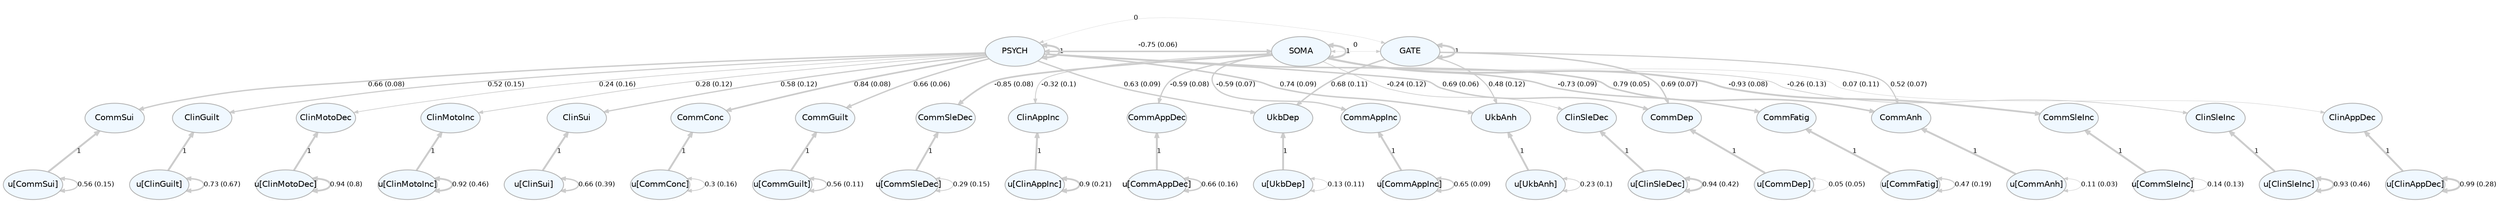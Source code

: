 digraph {

graph [layout = "dot",
       rankdir = "TB",
       outputorder = "edgesfirst",
       bgcolor = "white"]

node [fontname = "Helvetica",
      fontsize = "10",
      shape = "circle",
      fixedsize = "true",
      width = "0.5",
      style = "filled",
      fillcolor = "aliceblue",
      color = "gray70",
      fontcolor = "gray50"]

edge [fontname = "Helvetica",
     fontsize = "8",
     len = "1.5",
     color = "gray80",
     arrowsize = "0.5"]

rankdir = TB;
{rank=min; 1; 2; 3;}
{rank=same; 24; 25; 26; 27; 28; 29; 30; 31; 32; 33; 34; 35; 36; 37; 38; 39; 40; 41; 42; 43;}
{rank=max; 4; 5; 6; 7; 8; 9; 10; 11; 12; 13; 14; 15; 16; 17; 18; 19; 20; 21; 22; 23;}

  "1" [label = "GATE", shape = "oval", width = "1", fontcolor = "black"] 
  "2" [label = "PSYCH", shape = "oval", width = "1", fontcolor = "black"] 
  "3" [label = "SOMA", shape = "oval", width = "1", fontcolor = "black"] 
  "4" [label = "u[ClinAppDec]", shape = "oval", width = "1", fontcolor = "black"] 
  "5" [label = "u[ClinAppInc]", shape = "oval", width = "1", fontcolor = "black"] 
  "6" [label = "u[ClinGuilt]", shape = "oval", width = "1", fontcolor = "black"] 
  "7" [label = "u[ClinMotoDec]", shape = "oval", width = "1", fontcolor = "black"] 
  "8" [label = "u[ClinMotoInc]", shape = "oval", width = "1", fontcolor = "black"] 
  "9" [label = "u[ClinSleDec]", shape = "oval", width = "1", fontcolor = "black"] 
  "10" [label = "u[ClinSleInc]", shape = "oval", width = "1", fontcolor = "black"] 
  "11" [label = "u[ClinSui]", shape = "oval", width = "1", fontcolor = "black"] 
  "12" [label = "u[CommAnh]", shape = "oval", width = "1", fontcolor = "black"] 
  "13" [label = "u[CommAppDec]", shape = "oval", width = "1", fontcolor = "black"] 
  "14" [label = "u[CommAppInc]", shape = "oval", width = "1", fontcolor = "black"] 
  "15" [label = "u[CommConc]", shape = "oval", width = "1", fontcolor = "black"] 
  "16" [label = "u[CommDep]", shape = "oval", width = "1", fontcolor = "black"] 
  "17" [label = "u[CommFatig]", shape = "oval", width = "1", fontcolor = "black"] 
  "18" [label = "u[CommGuilt]", shape = "oval", width = "1", fontcolor = "black"] 
  "19" [label = "u[CommSleDec]", shape = "oval", width = "1", fontcolor = "black"] 
  "20" [label = "u[CommSleInc]", shape = "oval", width = "1", fontcolor = "black"] 
  "21" [label = "u[CommSui]", shape = "oval", width = "1", fontcolor = "black"] 
  "22" [label = "u[UkbAnh]", shape = "oval", width = "1", fontcolor = "black"] 
  "23" [label = "u[UkbDep]", shape = "oval", width = "1", fontcolor = "black"] 
  "24" [label = "CommAnh", shape = "oval", width = "1", fontcolor = "black"] 
  "25" [label = "CommDep", shape = "oval", width = "1", fontcolor = "black"] 
  "26" [label = "UkbAnh", shape = "oval", width = "1", fontcolor = "black"] 
  "27" [label = "UkbDep", shape = "oval", width = "1", fontcolor = "black"] 
  "28" [label = "ClinGuilt", shape = "oval", width = "1", fontcolor = "black"] 
  "29" [label = "ClinMotoDec", shape = "oval", width = "1", fontcolor = "black"] 
  "30" [label = "ClinMotoInc", shape = "oval", width = "1", fontcolor = "black"] 
  "31" [label = "ClinSui", shape = "oval", width = "1", fontcolor = "black"] 
  "32" [label = "CommConc", shape = "oval", width = "1", fontcolor = "black"] 
  "33" [label = "CommGuilt", shape = "oval", width = "1", fontcolor = "black"] 
  "34" [label = "CommSui", shape = "oval", width = "1", fontcolor = "black"] 
  "35" [label = "ClinAppDec", shape = "oval", width = "1", fontcolor = "black"] 
  "36" [label = "ClinAppInc", shape = "oval", width = "1", fontcolor = "black"] 
  "37" [label = "ClinSleDec", shape = "oval", width = "1", fontcolor = "black"] 
  "38" [label = "ClinSleInc", shape = "oval", width = "1", fontcolor = "black"] 
  "39" [label = "CommAppDec", shape = "oval", width = "1", fontcolor = "black"] 
  "40" [label = "CommAppInc", shape = "oval", width = "1", fontcolor = "black"] 
  "41" [label = "CommFatig", shape = "oval", width = "1", fontcolor = "black"] 
  "42" [label = "CommSleDec", shape = "oval", width = "1", fontcolor = "black"] 
  "43" [label = "CommSleInc", shape = "oval", width = "1", fontcolor = "black"] 
"1"->"24" [label = "0.52 (0.07)", penwidth = "1.34815285380501", dir = "forward"] 
"1"->"25" [label = "0.69 (0.07)", penwidth = "1.68263538075662", dir = "forward"] 
"1"->"1" [label = "1", penwidth = "2.3", dir = "both"] 
"1"->"26" [label = "0.48 (0.12)", penwidth = "1.26444082151405", dir = "forward"] 
"1"->"27" [label = "0.68 (0.11)", penwidth = "1.66724999579702", dir = "forward"] 
"2"->"28" [label = "0.52 (0.15)", penwidth = "1.3380953455304", dir = "forward"] 
"2"->"29" [label = "0.24 (0.16)", penwidth = "0.771638683845683", dir = "forward"] 
"2"->"30" [label = "0.28 (0.12)", penwidth = "0.855783172319408", dir = "forward"] 
"2"->"31" [label = "0.58 (0.12)", penwidth = "1.46191891599188", dir = "forward"] 
"2"->"24" [label = "0.79 (0.05)", penwidth = "1.87523344404662", dir = "forward"] 
"2"->"32" [label = "0.84 (0.08)", penwidth = "1.97254952427244", dir = "forward"] 
"2"->"25" [label = "0.69 (0.06)", penwidth = "1.67543688998895", dir = "forward"] 
"2"->"33" [label = "0.66 (0.06)", penwidth = "1.62121950676493", dir = "forward"] 
"2"->"34" [label = "0.66 (0.08)", penwidth = "1.62877535410193", dir = "forward"] 
"2"->"1" [label = "0", penwidth = "0.3", dir = "both"] 
"2"->"2" [label = "1", penwidth = "2.3", dir = "both"] 
"2"->"3" [label = "-0.75 (0.06)", penwidth = "1.80847614982956", dir = "both"] 
"2"->"26" [label = "0.74 (0.09)", penwidth = "1.77142032274852", dir = "forward"] 
"2"->"27" [label = "0.63 (0.09)", penwidth = "1.56925670760593", dir = "forward"] 
"3"->"35" [label = "0.07 (0.11)", penwidth = "0.444321602933482", dir = "forward"] 
"3"->"36" [label = "-0.32 (0.1)", penwidth = "0.939610916149186", dir = "forward"] 
"3"->"37" [label = "-0.24 (0.12)", penwidth = "0.772915914801305", dir = "forward"] 
"3"->"38" [label = "-0.26 (0.13)", penwidth = "0.823095361497467", dir = "forward"] 
"3"->"39" [label = "-0.59 (0.08)", penwidth = "1.47143153777324", dir = "forward"] 
"3"->"40" [label = "-0.59 (0.07)", penwidth = "1.4889632912048", dir = "forward"] 
"3"->"41" [label = "-0.73 (0.09)", penwidth = "1.7573025099201", dir = "forward"] 
"3"->"42" [label = "-0.85 (0.08)", penwidth = "1.99004386064171", dir = "forward"] 
"3"->"43" [label = "-0.93 (0.08)", penwidth = "2.15548934589838", dir = "forward"] 
"3"->"1" [label = "0", penwidth = "0.3", dir = "both"] 
"3"->"3" [label = "1", penwidth = "2.3", dir = "both"] 
"4"->"35" [label = "1", penwidth = "2.3", dir = "forward"] 
"4"->"4" [label = "0.99 (0.28)", penwidth = "2.28958604515682", dir = "both"] 
"5"->"36" [label = "1", penwidth = "2.3", dir = "forward"] 
"5"->"5" [label = "0.9 (0.21)", penwidth = "2.09545064461149", dir = "both"] 
"6"->"28" [label = "1", penwidth = "2.3", dir = "forward"] 
"6"->"6" [label = "0.73 (0.67)", penwidth = "1.76118226937418", dir = "both"] 
"7"->"29" [label = "1", penwidth = "2.3", dir = "forward"] 
"7"->"7" [label = "0.94 (0.8)", penwidth = "2.18878226169003", dir = "both"] 
"8"->"30" [label = "1", penwidth = "2.3", dir = "forward"] 
"8"->"8" [label = "0.92 (0.46)", penwidth = "2.14555282435904", dir = "both"] 
"9"->"37" [label = "1", penwidth = "2.3", dir = "forward"] 
"9"->"9" [label = "0.94 (0.42)", penwidth = "2.188177866108", dir = "both"] 
"10"->"38" [label = "1", penwidth = "2.3", dir = "forward"] 
"10"->"10" [label = "0.93 (0.46)", penwidth = "2.16318659392376", dir = "both"] 
"11"->"31" [label = "1", penwidth = "2.3", dir = "forward"] 
"11"->"11" [label = "0.66 (0.39)", penwidth = "1.62497531532138", dir = "both"] 
"12"->"24" [label = "1", penwidth = "2.3", dir = "forward"] 
"12"->"12" [label = "0.11 (0.03)", penwidth = "0.510007227043098", dir = "both"] 
"13"->"39" [label = "1", penwidth = "2.3", dir = "forward"] 
"13"->"13" [label = "0.66 (0.16)", penwidth = "1.61387231076641", dir = "both"] 
"14"->"40" [label = "1", penwidth = "2.3", dir = "forward"] 
"14"->"14" [label = "0.65 (0.09)", penwidth = "1.59318497687876", dir = "both"] 
"15"->"32" [label = "1", penwidth = "2.3", dir = "forward"] 
"15"->"15" [label = "0.3 (0.16)", penwidth = "0.901291040514558", dir = "both"] 
"16"->"25" [label = "1", penwidth = "2.3", dir = "forward"] 
"16"->"16" [label = "0.05 (0.05)", penwidth = "0.398244179897972", dir = "both"] 
"17"->"41" [label = "1", penwidth = "2.3", dir = "forward"] 
"17"->"17" [label = "0.47 (0.19)", penwidth = "1.23813460849478", dir = "both"] 
"18"->"33" [label = "1", penwidth = "2.3", dir = "forward"] 
"18"->"18" [label = "0.56 (0.11)", penwidth = "1.42718513589982", dir = "both"] 
"19"->"42" [label = "1", penwidth = "2.3", dir = "forward"] 
"19"->"19" [label = "0.29 (0.15)", penwidth = "0.871873435106127", dir = "both"] 
"20"->"43" [label = "1", penwidth = "2.3", dir = "forward"] 
"20"->"20" [label = "0.14 (0.13)", penwidth = "0.578578348211762", dir = "both"] 
"21"->"34" [label = "1", penwidth = "2.3", dir = "forward"] 
"21"->"21" [label = "0.56 (0.15)", penwidth = "1.41718113761234", dir = "both"] 
"22"->"26" [label = "1", penwidth = "2.3", dir = "forward"] 
"22"->"22" [label = "0.23 (0.1)", penwidth = "0.752387962211467", dir = "both"] 
"23"->"27" [label = "1", penwidth = "2.3", dir = "forward"] 
"23"->"23" [label = "0.13 (0.11)", penwidth = "0.559806748483761", dir = "both"] 
}